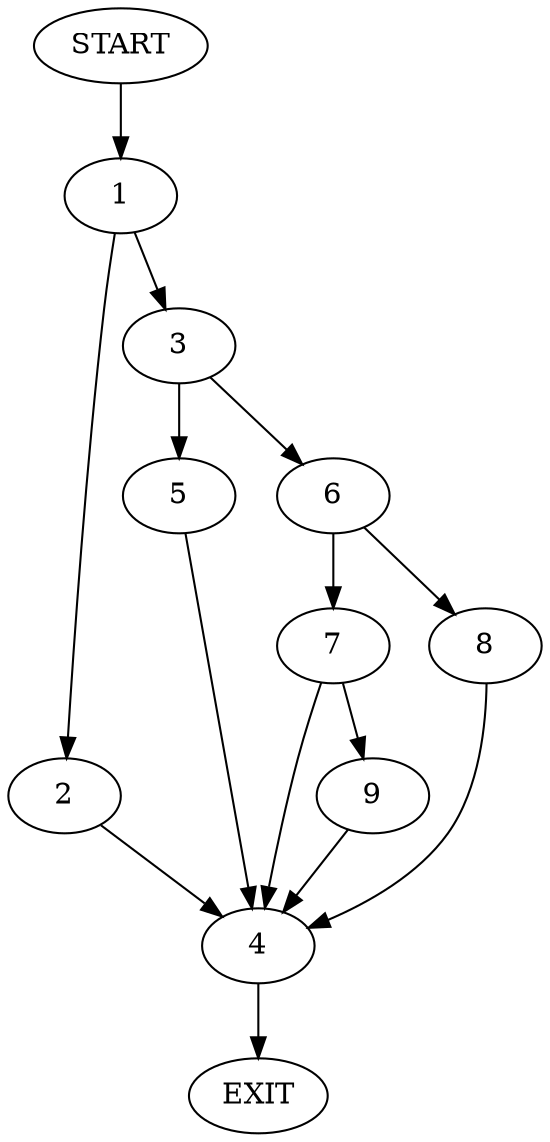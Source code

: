 digraph {
0 [label="START"]
10 [label="EXIT"]
0 -> 1
1 -> 2
1 -> 3
2 -> 4
3 -> 5
3 -> 6
4 -> 10
6 -> 7
6 -> 8
5 -> 4
8 -> 4
7 -> 4
7 -> 9
9 -> 4
}
